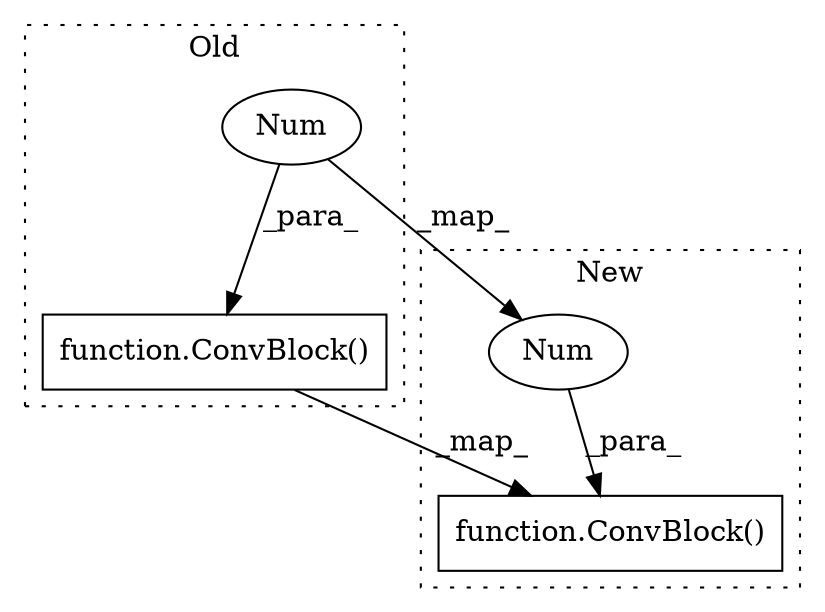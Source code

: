 digraph G {
subgraph cluster0 {
1 [label="function.ConvBlock()" a="75" s="893,937" l="10,31" shape="box"];
4 [label="Num" a="76" s="933" l="1" shape="ellipse"];
label = "Old";
style="dotted";
}
subgraph cluster1 {
2 [label="function.ConvBlock()" a="75" s="898,942" l="10,31" shape="box"];
3 [label="Num" a="76" s="938" l="1" shape="ellipse"];
label = "New";
style="dotted";
}
1 -> 2 [label="_map_"];
3 -> 2 [label="_para_"];
4 -> 3 [label="_map_"];
4 -> 1 [label="_para_"];
}